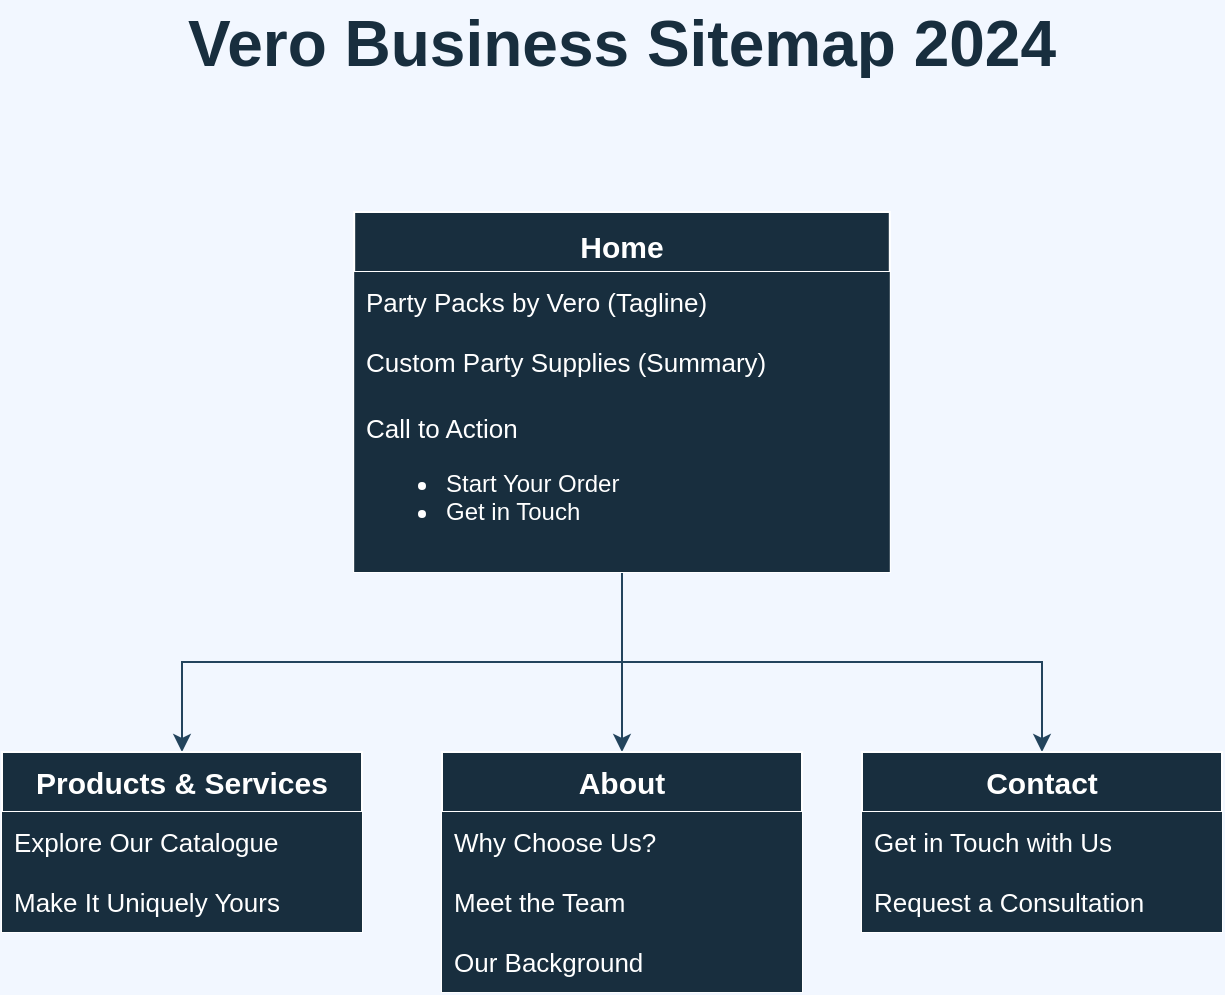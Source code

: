<mxfile version="24.8.3">
  <diagram name="Page-1" id="A0hWKiQMjQSMnbhwBFXc">
    <mxGraphModel dx="1444" dy="816" grid="1" gridSize="10" guides="1" tooltips="1" connect="1" arrows="1" fold="1" page="1" pageScale="1" pageWidth="850" pageHeight="1100" background="#F2F7FF" math="0" shadow="0">
      <root>
        <mxCell id="0" />
        <mxCell id="1" parent="0" />
        <mxCell id="zaC_Tw9AJUwiArD0EuJi-2" value="&lt;h1 style=&quot;margin-top: 0px;&quot;&gt;&lt;span&gt;&lt;font color=&quot;#182e3e&quot; style=&quot;font-size: 32px;&quot;&gt;Vero Business Sitemap 2024&lt;/font&gt;&lt;/span&gt;&lt;/h1&gt;" style="text;html=1;whiteSpace=wrap;overflow=hidden;rounded=0;labelBackgroundColor=none;fontColor=#FFFFFF;fillColor=none;strokeColor=none;strokeWidth=0;align=center;fontStyle=0;verticalAlign=middle;" parent="1" vertex="1">
          <mxGeometry x="209" y="50" width="442" height="40" as="geometry" />
        </mxCell>
        <mxCell id="buwQzTNoND2PUU72ZjTI-18" style="edgeStyle=orthogonalEdgeStyle;orthogonalLoop=1;jettySize=auto;html=1;rounded=0;labelBackgroundColor=none;strokeColor=#23445D;fontColor=default;" parent="1" source="buwQzTNoND2PUU72ZjTI-2" target="buwQzTNoND2PUU72ZjTI-15" edge="1">
          <mxGeometry relative="1" as="geometry" />
        </mxCell>
        <mxCell id="buwQzTNoND2PUU72ZjTI-20" style="edgeStyle=orthogonalEdgeStyle;orthogonalLoop=1;jettySize=auto;html=1;entryX=0.5;entryY=0;entryDx=0;entryDy=0;rounded=0;labelBackgroundColor=none;strokeColor=#23445D;fontColor=default;" parent="1" source="buwQzTNoND2PUU72ZjTI-2" target="buwQzTNoND2PUU72ZjTI-9" edge="1">
          <mxGeometry relative="1" as="geometry">
            <mxPoint x="345" y="386" as="targetPoint" />
          </mxGeometry>
        </mxCell>
        <mxCell id="buwQzTNoND2PUU72ZjTI-23" style="edgeStyle=orthogonalEdgeStyle;orthogonalLoop=1;jettySize=auto;html=1;entryX=0.5;entryY=0;entryDx=0;entryDy=0;rounded=0;labelBackgroundColor=none;strokeColor=#23445D;fontColor=default;" parent="1" source="buwQzTNoND2PUU72ZjTI-2" target="buwQzTNoND2PUU72ZjTI-21" edge="1">
          <mxGeometry relative="1" as="geometry" />
        </mxCell>
        <mxCell id="buwQzTNoND2PUU72ZjTI-2" value="&lt;h1&gt;&lt;font style=&quot;font-size: 15px;&quot;&gt;Home&lt;/font&gt;&lt;/h1&gt;" style="swimlane;fontStyle=0;childLayout=stackLayout;horizontal=1;startSize=30;horizontalStack=0;resizeParent=1;resizeParentMax=0;resizeLast=0;collapsible=1;marginBottom=0;whiteSpace=wrap;html=1;verticalAlign=middle;rounded=0;labelBackgroundColor=none;fillColor=#182E3E;strokeColor=#FFFFFF;fontColor=#FFFFFF;" parent="1" vertex="1">
          <mxGeometry x="296.09" y="156" width="267.81" height="180" as="geometry">
            <mxRectangle x="600" y="501" width="60" height="30" as="alternateBounds" />
          </mxGeometry>
        </mxCell>
        <mxCell id="buwQzTNoND2PUU72ZjTI-8" value="&lt;font style=&quot;font-size: 13px;&quot;&gt;Party Packs by Vero (Tagline)&lt;/font&gt;" style="text;strokeColor=none;fillColor=#182E3E;align=left;verticalAlign=middle;spacingLeft=4;spacingRight=4;overflow=hidden;points=[[0,0.5],[1,0.5]];portConstraint=eastwest;rotatable=0;whiteSpace=wrap;html=1;rounded=0;labelBackgroundColor=none;fontColor=#FFFFFF;" parent="buwQzTNoND2PUU72ZjTI-2" vertex="1">
          <mxGeometry y="30" width="267.81" height="30" as="geometry" />
        </mxCell>
        <mxCell id="KEohHFkemr2BV6b1b7ei-12" value="&lt;span style=&quot;font-size: 13px;&quot;&gt;Custom Party Supplies (Summary)&lt;/span&gt;" style="text;strokeColor=none;fillColor=#182E3E;align=left;verticalAlign=middle;spacingLeft=4;spacingRight=4;overflow=hidden;points=[[0,0.5],[1,0.5]];portConstraint=eastwest;rotatable=0;whiteSpace=wrap;html=1;rounded=0;labelBackgroundColor=none;fontColor=#FFFFFF;" vertex="1" parent="buwQzTNoND2PUU72ZjTI-2">
          <mxGeometry y="60" width="267.81" height="30" as="geometry" />
        </mxCell>
        <mxCell id="KEohHFkemr2BV6b1b7ei-14" value="&lt;span style=&quot;font-size: 13px;&quot;&gt;Call to Action&lt;/span&gt;&lt;div&gt;&lt;ul&gt;&lt;li&gt;Start Your Order&lt;br&gt;&lt;/li&gt;&lt;li&gt;Get in Touch&lt;/li&gt;&lt;/ul&gt;&lt;/div&gt;" style="text;strokeColor=none;fillColor=#182E3E;align=left;verticalAlign=middle;spacingLeft=4;spacingRight=4;overflow=hidden;points=[[0,0.5],[1,0.5]];portConstraint=eastwest;rotatable=0;whiteSpace=wrap;html=1;rounded=0;labelBackgroundColor=none;fontColor=#FFFFFF;" vertex="1" parent="buwQzTNoND2PUU72ZjTI-2">
          <mxGeometry y="90" width="267.81" height="90" as="geometry" />
        </mxCell>
        <mxCell id="buwQzTNoND2PUU72ZjTI-9" value="&lt;font style=&quot;font-size: 15px;&quot;&gt;&lt;b&gt;Products &amp;amp; Services&lt;/b&gt;&lt;/font&gt;" style="swimlane;fontStyle=0;childLayout=stackLayout;horizontal=1;startSize=30;horizontalStack=0;resizeParent=1;resizeParentMax=0;resizeLast=0;collapsible=1;marginBottom=0;whiteSpace=wrap;html=1;rounded=0;labelBackgroundColor=none;fillColor=#182E3E;strokeColor=#FFFFFF;fontColor=#FFFFFF;" parent="1" vertex="1">
          <mxGeometry x="120" y="426" width="180" height="90" as="geometry" />
        </mxCell>
        <mxCell id="buwQzTNoND2PUU72ZjTI-10" value="&lt;font style=&quot;font-size: 13px;&quot;&gt;Explore Our Catalogue&lt;/font&gt;" style="text;strokeColor=none;fillColor=#182E3E;align=left;verticalAlign=middle;spacingLeft=4;spacingRight=4;overflow=hidden;points=[[0,0.5],[1,0.5]];portConstraint=eastwest;rotatable=0;whiteSpace=wrap;html=1;rounded=0;labelBackgroundColor=none;fontColor=#FFFFFF;" parent="buwQzTNoND2PUU72ZjTI-9" vertex="1">
          <mxGeometry y="30" width="180" height="30" as="geometry" />
        </mxCell>
        <mxCell id="KEohHFkemr2BV6b1b7ei-11" value="&lt;font style=&quot;font-size: 13px;&quot;&gt;Make It Uniquely Yours&lt;/font&gt;" style="text;strokeColor=none;fillColor=#182E3E;align=left;verticalAlign=middle;spacingLeft=4;spacingRight=4;overflow=hidden;points=[[0,0.5],[1,0.5]];portConstraint=eastwest;rotatable=0;whiteSpace=wrap;html=1;rounded=0;labelBackgroundColor=none;fontColor=#FFFFFF;" vertex="1" parent="buwQzTNoND2PUU72ZjTI-9">
          <mxGeometry y="60" width="180" height="30" as="geometry" />
        </mxCell>
        <mxCell id="buwQzTNoND2PUU72ZjTI-15" value="&lt;font style=&quot;font-size: 15px;&quot;&gt;&lt;b&gt;About&lt;/b&gt;&lt;/font&gt;" style="swimlane;fontStyle=0;childLayout=stackLayout;horizontal=1;startSize=30;horizontalStack=0;resizeParent=1;resizeParentMax=0;resizeLast=0;collapsible=1;marginBottom=0;whiteSpace=wrap;html=1;rounded=0;labelBackgroundColor=none;fillColor=#182E3E;strokeColor=#FFFFFF;fontColor=#FFFFFF;" parent="1" vertex="1">
          <mxGeometry x="340" y="426" width="180" height="120" as="geometry" />
        </mxCell>
        <mxCell id="buwQzTNoND2PUU72ZjTI-16" value="&lt;font style=&quot;font-size: 13px;&quot;&gt;Why Choose Us?&lt;/font&gt;" style="text;strokeColor=none;fillColor=#182E3E;align=left;verticalAlign=middle;spacingLeft=4;spacingRight=4;overflow=hidden;points=[[0,0.5],[1,0.5]];portConstraint=eastwest;rotatable=0;whiteSpace=wrap;html=1;rounded=0;labelBackgroundColor=none;fontColor=#FFFFFF;" parent="buwQzTNoND2PUU72ZjTI-15" vertex="1">
          <mxGeometry y="30" width="180" height="30" as="geometry" />
        </mxCell>
        <mxCell id="KEohHFkemr2BV6b1b7ei-9" value="&lt;font style=&quot;font-size: 13px;&quot;&gt;Meet the Team&lt;/font&gt;" style="text;strokeColor=none;fillColor=#182E3E;align=left;verticalAlign=middle;spacingLeft=4;spacingRight=4;overflow=hidden;points=[[0,0.5],[1,0.5]];portConstraint=eastwest;rotatable=0;whiteSpace=wrap;html=1;rounded=0;labelBackgroundColor=none;fontColor=#FFFFFF;" vertex="1" parent="buwQzTNoND2PUU72ZjTI-15">
          <mxGeometry y="60" width="180" height="30" as="geometry" />
        </mxCell>
        <mxCell id="KEohHFkemr2BV6b1b7ei-10" value="&lt;font style=&quot;font-size: 13px;&quot;&gt;Our Background&lt;/font&gt;" style="text;strokeColor=none;fillColor=#182E3E;align=left;verticalAlign=middle;spacingLeft=4;spacingRight=4;overflow=hidden;points=[[0,0.5],[1,0.5]];portConstraint=eastwest;rotatable=0;whiteSpace=wrap;html=1;rounded=0;labelBackgroundColor=none;fontColor=#FFFFFF;" vertex="1" parent="buwQzTNoND2PUU72ZjTI-15">
          <mxGeometry y="90" width="180" height="30" as="geometry" />
        </mxCell>
        <mxCell id="buwQzTNoND2PUU72ZjTI-21" value="&lt;font style=&quot;font-size: 15px;&quot;&gt;&lt;b&gt;Contact&lt;/b&gt;&lt;/font&gt;" style="swimlane;fontStyle=0;childLayout=stackLayout;horizontal=1;startSize=30;horizontalStack=0;resizeParent=1;resizeParentMax=0;resizeLast=0;collapsible=1;marginBottom=0;whiteSpace=wrap;html=1;rounded=0;labelBackgroundColor=none;fillColor=#182E3E;strokeColor=#FFFFFF;fontColor=#FFFFFF;" parent="1" vertex="1">
          <mxGeometry x="550" y="426" width="180" height="90" as="geometry" />
        </mxCell>
        <mxCell id="buwQzTNoND2PUU72ZjTI-22" value="&lt;font style=&quot;font-size: 13px;&quot;&gt;Get in Touch with Us&lt;/font&gt;" style="text;strokeColor=none;fillColor=#182E3E;align=left;verticalAlign=middle;spacingLeft=4;spacingRight=4;overflow=hidden;points=[[0,0.5],[1,0.5]];portConstraint=eastwest;rotatable=0;whiteSpace=wrap;html=1;rounded=0;labelBackgroundColor=none;fontColor=#FFFFFF;" parent="buwQzTNoND2PUU72ZjTI-21" vertex="1">
          <mxGeometry y="30" width="180" height="30" as="geometry" />
        </mxCell>
        <mxCell id="KEohHFkemr2BV6b1b7ei-8" value="&lt;font style=&quot;font-size: 13px;&quot;&gt;Request a Consultation&lt;/font&gt;" style="text;strokeColor=none;fillColor=#182E3E;align=left;verticalAlign=middle;spacingLeft=4;spacingRight=4;overflow=hidden;points=[[0,0.5],[1,0.5]];portConstraint=eastwest;rotatable=0;whiteSpace=wrap;html=1;rounded=0;labelBackgroundColor=none;fontColor=#FFFFFF;" vertex="1" parent="buwQzTNoND2PUU72ZjTI-21">
          <mxGeometry y="60" width="180" height="30" as="geometry" />
        </mxCell>
      </root>
    </mxGraphModel>
  </diagram>
</mxfile>
